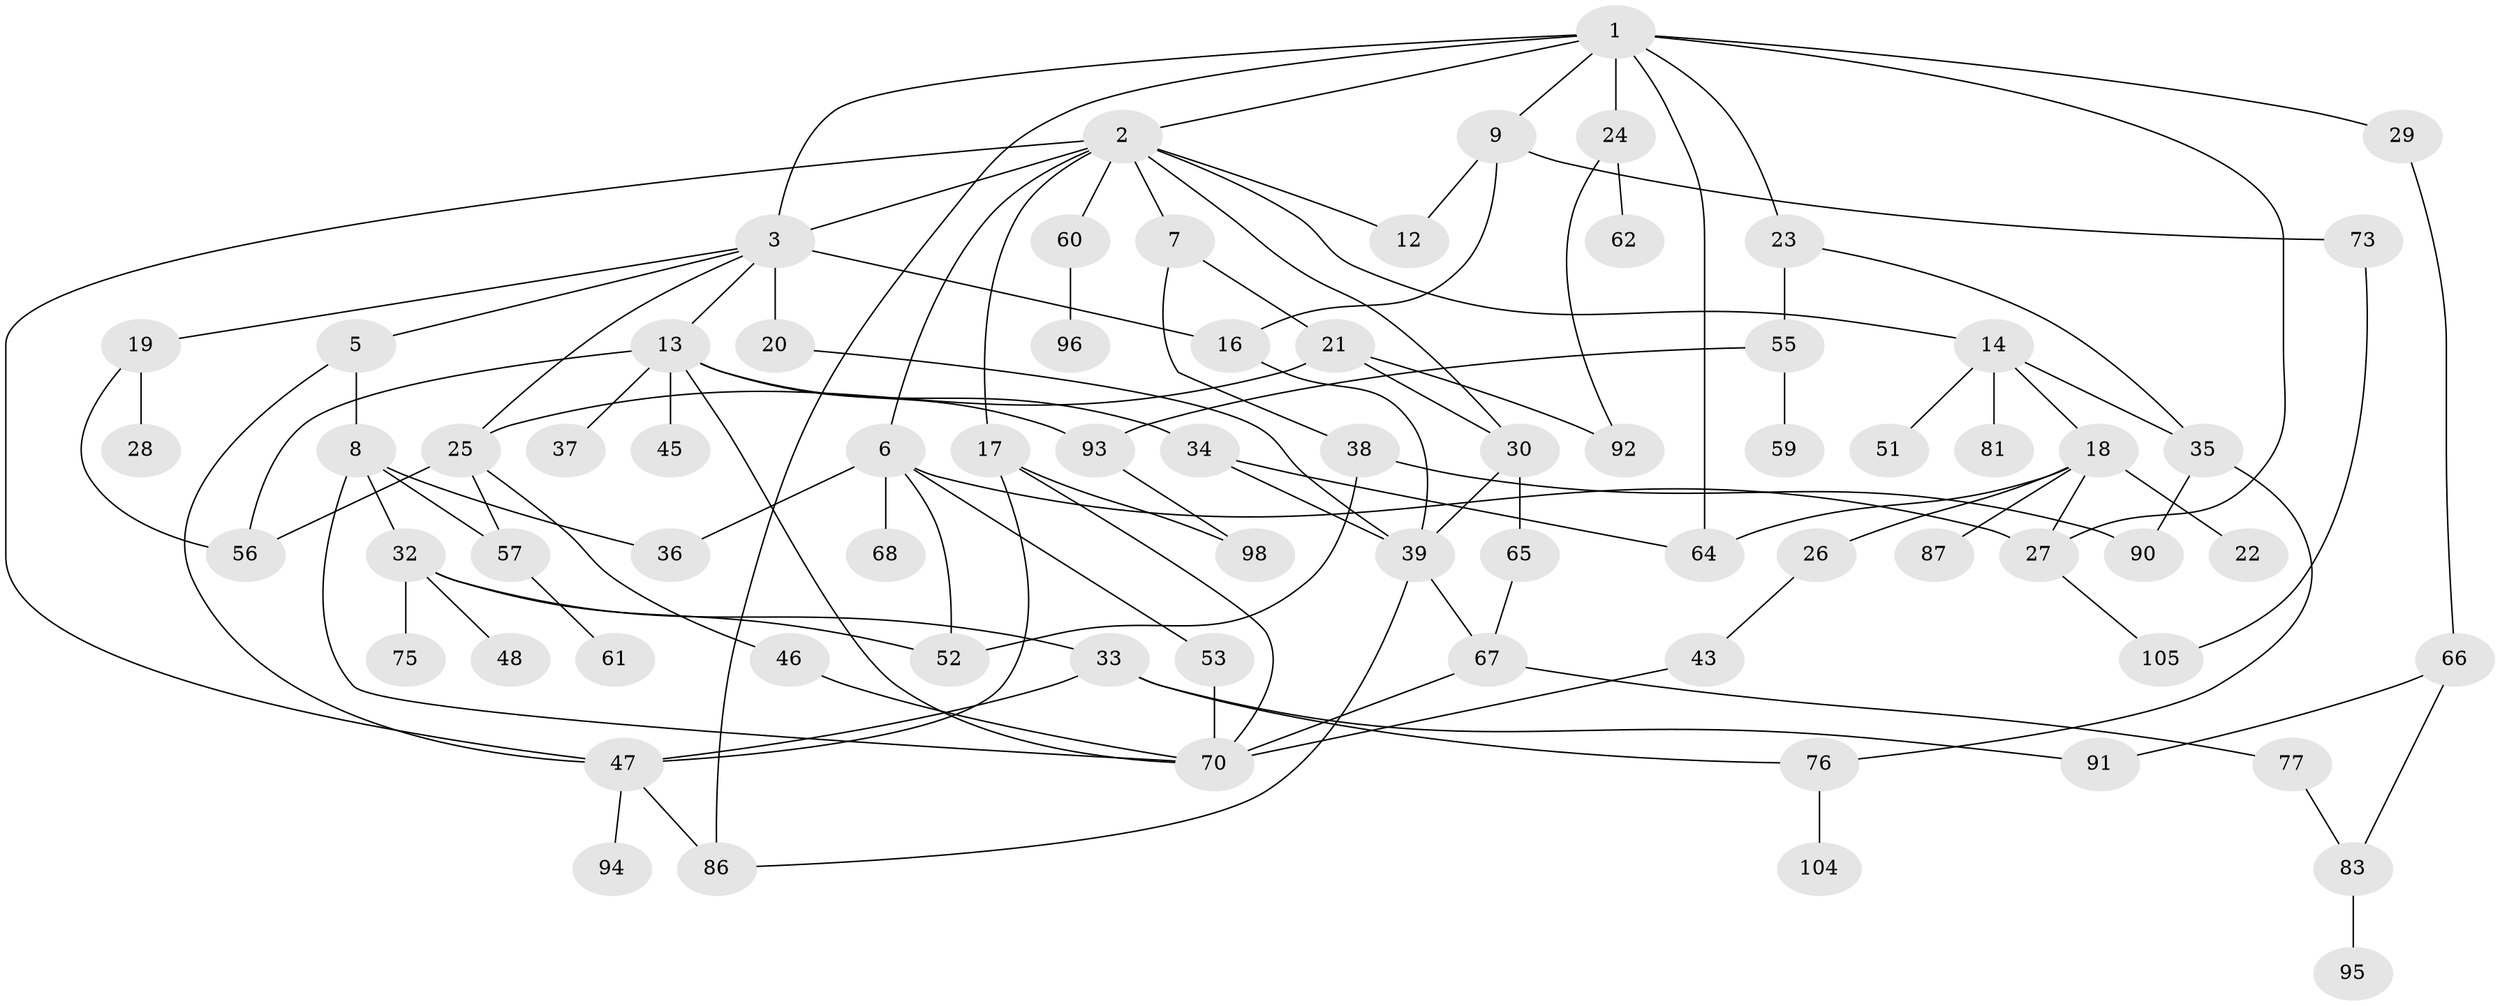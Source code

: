 // original degree distribution, {6: 0.02857142857142857, 7: 0.009523809523809525, 5: 0.0761904761904762, 3: 0.2761904761904762, 4: 0.14285714285714285, 2: 0.2571428571428571, 1: 0.20952380952380953}
// Generated by graph-tools (version 1.1) at 2025/10/02/27/25 16:10:53]
// undirected, 73 vertices, 111 edges
graph export_dot {
graph [start="1"]
  node [color=gray90,style=filled];
  1 [super="+10"];
  2 [super="+4"];
  3 [super="+11"];
  5;
  6 [super="+69"];
  7 [super="+80"];
  8;
  9 [super="+89"];
  12 [super="+31"];
  13 [super="+54"];
  14 [super="+15"];
  16 [super="+71"];
  17 [super="+41"];
  18 [super="+44"];
  19;
  20;
  21 [super="+84"];
  22;
  23 [super="+72"];
  24;
  25 [super="+40"];
  26;
  27;
  28;
  29;
  30;
  32 [super="+42"];
  33 [super="+103"];
  34;
  35 [super="+49"];
  36 [super="+99"];
  37;
  38 [super="+50"];
  39 [super="+100"];
  43;
  45;
  46 [super="+74"];
  47 [super="+58"];
  48;
  51;
  52 [super="+63"];
  53 [super="+82"];
  55;
  56 [super="+79"];
  57;
  59;
  60;
  61;
  62;
  64 [super="+97"];
  65 [super="+101"];
  66;
  67 [super="+78"];
  68;
  70 [super="+88"];
  73;
  75;
  76 [super="+102"];
  77;
  81;
  83 [super="+85"];
  86;
  87;
  90;
  91;
  92;
  93;
  94;
  95;
  96;
  98;
  104;
  105;
  1 -- 2;
  1 -- 9;
  1 -- 29;
  1 -- 3;
  1 -- 64;
  1 -- 86;
  1 -- 23;
  1 -- 24;
  1 -- 27;
  2 -- 3;
  2 -- 7;
  2 -- 12;
  2 -- 30;
  2 -- 60;
  2 -- 17;
  2 -- 6;
  2 -- 14;
  2 -- 47;
  3 -- 5;
  3 -- 13;
  3 -- 19;
  3 -- 20;
  3 -- 25;
  3 -- 16 [weight=2];
  5 -- 8;
  5 -- 47;
  6 -- 53;
  6 -- 68;
  6 -- 27;
  6 -- 36;
  6 -- 52;
  7 -- 21;
  7 -- 38;
  8 -- 32;
  8 -- 36;
  8 -- 57;
  8 -- 70;
  9 -- 16;
  9 -- 73;
  9 -- 12;
  13 -- 34;
  13 -- 37;
  13 -- 45;
  13 -- 56;
  13 -- 93;
  13 -- 70;
  14 -- 18;
  14 -- 81;
  14 -- 51;
  14 -- 35;
  16 -- 39;
  17 -- 98;
  17 -- 70;
  17 -- 47;
  18 -- 22;
  18 -- 26;
  18 -- 64;
  18 -- 27;
  18 -- 87;
  19 -- 28;
  19 -- 56;
  20 -- 39;
  21 -- 25;
  21 -- 92;
  21 -- 30;
  23 -- 35;
  23 -- 55;
  24 -- 62;
  24 -- 92;
  25 -- 46;
  25 -- 57;
  25 -- 56;
  26 -- 43;
  27 -- 105;
  29 -- 66;
  30 -- 65;
  30 -- 39;
  32 -- 33;
  32 -- 48;
  32 -- 75;
  32 -- 52;
  33 -- 91;
  33 -- 76;
  33 -- 47;
  34 -- 39;
  34 -- 64;
  35 -- 76;
  35 -- 90;
  38 -- 90;
  38 -- 52;
  39 -- 67;
  39 -- 86;
  43 -- 70;
  46 -- 70;
  47 -- 86;
  47 -- 94;
  53 -- 70;
  55 -- 59;
  55 -- 93;
  57 -- 61;
  60 -- 96;
  65 -- 67;
  66 -- 83;
  66 -- 91;
  67 -- 77;
  67 -- 70;
  73 -- 105;
  76 -- 104;
  77 -- 83;
  83 -- 95;
  93 -- 98;
}
